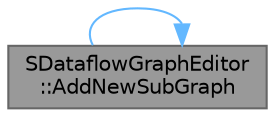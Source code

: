 digraph "SDataflowGraphEditor::AddNewSubGraph"
{
 // INTERACTIVE_SVG=YES
 // LATEX_PDF_SIZE
  bgcolor="transparent";
  edge [fontname=Helvetica,fontsize=10,labelfontname=Helvetica,labelfontsize=10];
  node [fontname=Helvetica,fontsize=10,shape=box,height=0.2,width=0.4];
  rankdir="LR";
  Node1 [id="Node000001",label="SDataflowGraphEditor\l::AddNewSubGraph",height=0.2,width=0.4,color="gray40", fillcolor="grey60", style="filled", fontcolor="black",tooltip="Add a new SubGraph for this dataflow graph."];
  Node1 -> Node1 [id="edge1_Node000001_Node000001",color="steelblue1",style="solid",tooltip=" "];
}
